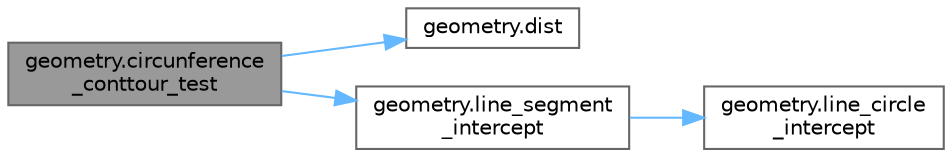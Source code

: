 digraph "geometry.circunference_conttour_test"
{
 // LATEX_PDF_SIZE
  bgcolor="transparent";
  edge [fontname=Helvetica,fontsize=10,labelfontname=Helvetica,labelfontsize=10];
  node [fontname=Helvetica,fontsize=10,shape=box,height=0.2,width=0.4];
  rankdir="LR";
  Node1 [id="Node000001",label="geometry.circunference\l_conttour_test",height=0.2,width=0.4,color="gray40", fillcolor="grey60", style="filled", fontcolor="black",tooltip=" "];
  Node1 -> Node2 [id="edge1_Node000001_Node000002",color="steelblue1",style="solid",tooltip=" "];
  Node2 [id="Node000002",label="geometry.dist",height=0.2,width=0.4,color="grey40", fillcolor="white", style="filled",URL="$namespacegeometry.html#a5a90328c3de3b971d35f5de7aeef63ab",tooltip=" "];
  Node1 -> Node3 [id="edge2_Node000001_Node000003",color="steelblue1",style="solid",tooltip=" "];
  Node3 [id="Node000003",label="geometry.line_segment\l_intercept",height=0.2,width=0.4,color="grey40", fillcolor="white", style="filled",URL="$namespacegeometry.html#ab11d035705d1147c5b2c42d65eb1be78",tooltip=" "];
  Node3 -> Node4 [id="edge3_Node000003_Node000004",color="steelblue1",style="solid",tooltip=" "];
  Node4 [id="Node000004",label="geometry.line_circle\l_intercept",height=0.2,width=0.4,color="grey40", fillcolor="white", style="filled",URL="$namespacegeometry.html#a6c125e8b553b16534810148d2f48fd8d",tooltip=" "];
}
